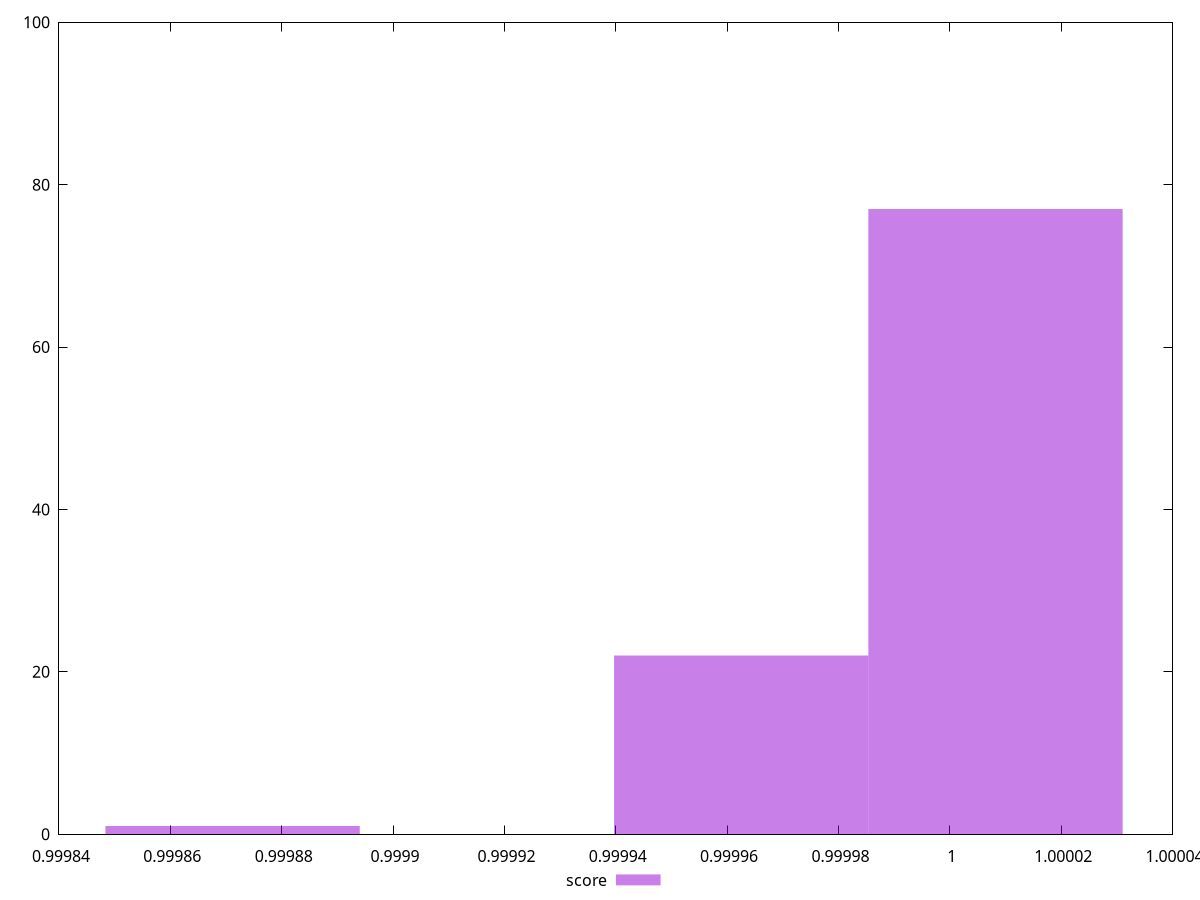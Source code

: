 reset
set terminal svg size 640, 490 enhanced background rgb 'white'
set output "reprap/max-potential-fid/samples/pages+cached+noexternal+noimg/score/histogram.svg"

$score <<EOF
1.0000082114765456 77
0.9999625344011572 22
0.9998711802503806 1
EOF

set key outside below
set boxwidth 0.00004567707538832255
set yrange [0:100]
set style fill transparent solid 0.5 noborder

plot \
  $score title "score" with boxes, \


reset